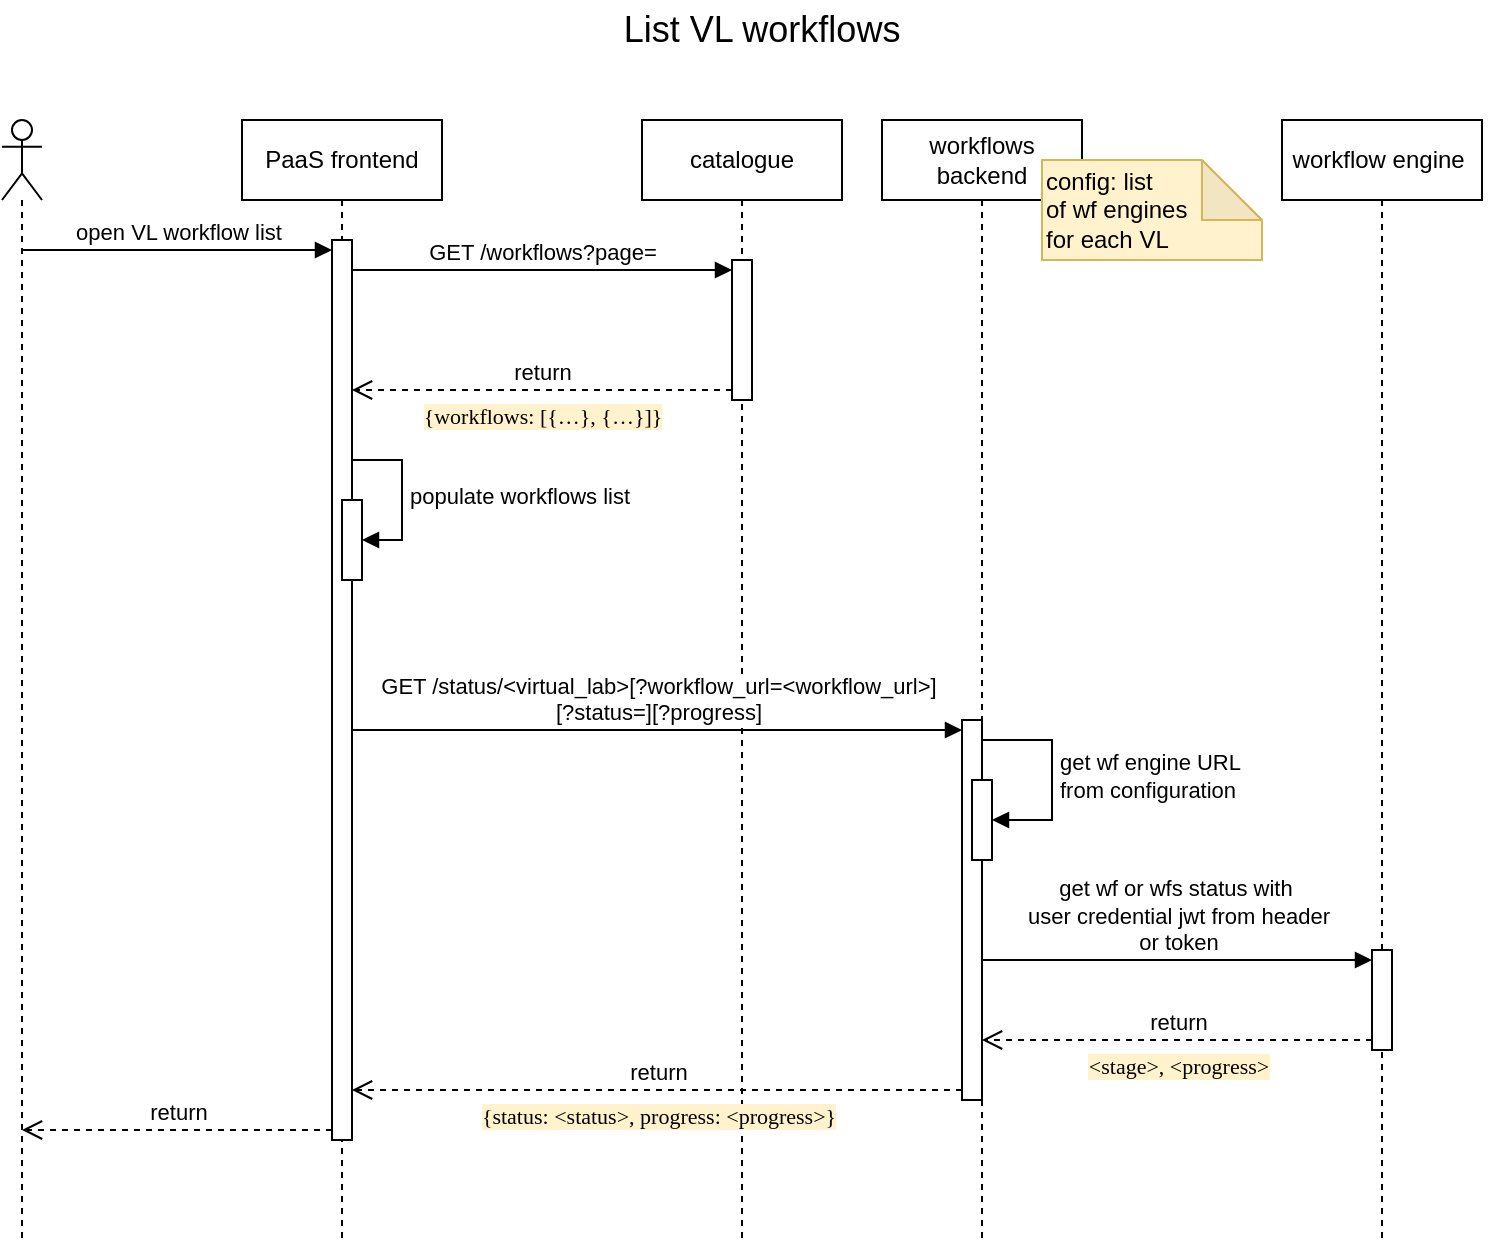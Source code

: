 <mxfile version="24.7.5">
  <diagram name="Page-1" id="vs_xRYN3PJedcXhgR3uC">
    <mxGraphModel dx="1185" dy="698" grid="1" gridSize="10" guides="1" tooltips="1" connect="1" arrows="1" fold="1" page="1" pageScale="1" pageWidth="827" pageHeight="1169" background="none" math="0" shadow="0">
      <root>
        <mxCell id="8ObBogy_hKi-1fXvcZVX-0" />
        <mxCell id="8ObBogy_hKi-1fXvcZVX-1" parent="8ObBogy_hKi-1fXvcZVX-0" />
        <mxCell id="8ObBogy_hKi-1fXvcZVX-2" value="" style="shape=umlLifeline;perimeter=lifelinePerimeter;whiteSpace=wrap;html=1;container=1;dropTarget=0;collapsible=0;recursiveResize=0;outlineConnect=0;portConstraint=eastwest;newEdgeStyle={&quot;curved&quot;:0,&quot;rounded&quot;:0};participant=umlActor;" parent="8ObBogy_hKi-1fXvcZVX-1" vertex="1">
          <mxGeometry x="30" y="80" width="20" height="560" as="geometry" />
        </mxCell>
        <mxCell id="8ObBogy_hKi-1fXvcZVX-3" value="PaaS frontend" style="shape=umlLifeline;perimeter=lifelinePerimeter;whiteSpace=wrap;html=1;container=1;dropTarget=0;collapsible=0;recursiveResize=0;outlineConnect=0;portConstraint=eastwest;newEdgeStyle={&quot;curved&quot;:0,&quot;rounded&quot;:0};fontStyle=0" parent="8ObBogy_hKi-1fXvcZVX-1" vertex="1">
          <mxGeometry x="150" y="80" width="100" height="560" as="geometry" />
        </mxCell>
        <mxCell id="8ObBogy_hKi-1fXvcZVX-4" value="" style="html=1;points=[[0,0,0,0,5],[0,1,0,0,-5],[1,0,0,0,5],[1,1,0,0,-5]];perimeter=orthogonalPerimeter;outlineConnect=0;targetShapes=umlLifeline;portConstraint=eastwest;newEdgeStyle={&quot;curved&quot;:0,&quot;rounded&quot;:0};" parent="8ObBogy_hKi-1fXvcZVX-3" vertex="1">
          <mxGeometry x="45" y="60" width="10" height="450" as="geometry" />
        </mxCell>
        <mxCell id="8ObBogy_hKi-1fXvcZVX-5" value="" style="html=1;points=[[0,0,0,0,5],[0,1,0,0,-5],[1,0,0,0,5],[1,1,0,0,-5]];perimeter=orthogonalPerimeter;outlineConnect=0;targetShapes=umlLifeline;portConstraint=eastwest;newEdgeStyle={&quot;curved&quot;:0,&quot;rounded&quot;:0};" parent="8ObBogy_hKi-1fXvcZVX-3" vertex="1">
          <mxGeometry x="50" y="190" width="10" height="40" as="geometry" />
        </mxCell>
        <mxCell id="8ObBogy_hKi-1fXvcZVX-6" value="populate workflows list" style="html=1;align=left;spacingLeft=2;endArrow=block;rounded=0;edgeStyle=orthogonalEdgeStyle;curved=0;rounded=0;" parent="8ObBogy_hKi-1fXvcZVX-3" edge="1">
          <mxGeometry relative="1" as="geometry">
            <mxPoint x="55" y="170.0" as="sourcePoint" />
            <Array as="points">
              <mxPoint x="80" y="170" />
              <mxPoint x="80" y="210" />
            </Array>
            <mxPoint x="60" y="210.0" as="targetPoint" />
          </mxGeometry>
        </mxCell>
        <mxCell id="8ObBogy_hKi-1fXvcZVX-12" value="catalogue" style="shape=umlLifeline;perimeter=lifelinePerimeter;whiteSpace=wrap;html=1;container=1;dropTarget=0;collapsible=0;recursiveResize=0;outlineConnect=0;portConstraint=eastwest;newEdgeStyle={&quot;curved&quot;:0,&quot;rounded&quot;:0};" parent="8ObBogy_hKi-1fXvcZVX-1" vertex="1">
          <mxGeometry x="350" y="80" width="100" height="560" as="geometry" />
        </mxCell>
        <mxCell id="8ObBogy_hKi-1fXvcZVX-13" value="" style="html=1;points=[[0,0,0,0,5],[0,1,0,0,-5],[1,0,0,0,5],[1,1,0,0,-5]];perimeter=orthogonalPerimeter;outlineConnect=0;targetShapes=umlLifeline;portConstraint=eastwest;newEdgeStyle={&quot;curved&quot;:0,&quot;rounded&quot;:0};" parent="8ObBogy_hKi-1fXvcZVX-12" vertex="1">
          <mxGeometry x="45" y="70" width="10" height="70" as="geometry" />
        </mxCell>
        <mxCell id="8ObBogy_hKi-1fXvcZVX-15" value="workflows backend" style="shape=umlLifeline;perimeter=lifelinePerimeter;whiteSpace=wrap;html=1;container=1;dropTarget=0;collapsible=0;recursiveResize=0;outlineConnect=0;portConstraint=eastwest;newEdgeStyle={&quot;curved&quot;:0,&quot;rounded&quot;:0};" parent="8ObBogy_hKi-1fXvcZVX-1" vertex="1">
          <mxGeometry x="470" y="80" width="100" height="560" as="geometry" />
        </mxCell>
        <mxCell id="8ObBogy_hKi-1fXvcZVX-16" value="" style="html=1;points=[[0,0,0,0,5],[0,1,0,0,-5],[1,0,0,0,5],[1,1,0,0,-5]];perimeter=orthogonalPerimeter;outlineConnect=0;targetShapes=umlLifeline;portConstraint=eastwest;newEdgeStyle={&quot;curved&quot;:0,&quot;rounded&quot;:0};" parent="8ObBogy_hKi-1fXvcZVX-15" vertex="1">
          <mxGeometry x="40" y="300" width="10" height="190" as="geometry" />
        </mxCell>
        <mxCell id="8ObBogy_hKi-1fXvcZVX-17" value="" style="html=1;points=[[0,0,0,0,5],[0,1,0,0,-5],[1,0,0,0,5],[1,1,0,0,-5]];perimeter=orthogonalPerimeter;outlineConnect=0;targetShapes=umlLifeline;portConstraint=eastwest;newEdgeStyle={&quot;curved&quot;:0,&quot;rounded&quot;:0};" parent="8ObBogy_hKi-1fXvcZVX-15" vertex="1">
          <mxGeometry x="45" y="330" width="10" height="40" as="geometry" />
        </mxCell>
        <mxCell id="8ObBogy_hKi-1fXvcZVX-18" value="get wf engine URL&lt;div&gt;from configuration&lt;/div&gt;" style="html=1;align=left;spacingLeft=2;endArrow=block;rounded=0;edgeStyle=orthogonalEdgeStyle;curved=0;rounded=0;" parent="8ObBogy_hKi-1fXvcZVX-15" source="8ObBogy_hKi-1fXvcZVX-16" target="8ObBogy_hKi-1fXvcZVX-17" edge="1">
          <mxGeometry relative="1" as="geometry">
            <mxPoint x="55" y="460" as="sourcePoint" />
            <Array as="points">
              <mxPoint x="85" y="310" />
              <mxPoint x="85" y="350" />
            </Array>
          </mxGeometry>
        </mxCell>
        <mxCell id="8ObBogy_hKi-1fXvcZVX-21" value="workflow engine&amp;nbsp;" style="shape=umlLifeline;perimeter=lifelinePerimeter;whiteSpace=wrap;html=1;container=1;dropTarget=0;collapsible=0;recursiveResize=0;outlineConnect=0;portConstraint=eastwest;newEdgeStyle={&quot;curved&quot;:0,&quot;rounded&quot;:0};rotation=0;" parent="8ObBogy_hKi-1fXvcZVX-1" vertex="1">
          <mxGeometry x="670" y="80" width="100" height="560" as="geometry" />
        </mxCell>
        <mxCell id="8ObBogy_hKi-1fXvcZVX-22" value="" style="html=1;points=[[0,0,0,0,5],[0,1,0,0,-5],[1,0,0,0,5],[1,1,0,0,-5]];perimeter=orthogonalPerimeter;outlineConnect=0;targetShapes=umlLifeline;portConstraint=eastwest;newEdgeStyle={&quot;curved&quot;:0,&quot;rounded&quot;:0};" parent="8ObBogy_hKi-1fXvcZVX-21" vertex="1">
          <mxGeometry x="45" y="415" width="10" height="50" as="geometry" />
        </mxCell>
        <mxCell id="8ObBogy_hKi-1fXvcZVX-23" value="open VL workflow list" style="html=1;verticalAlign=bottom;endArrow=block;curved=0;rounded=0;entryX=0;entryY=0;entryDx=0;entryDy=5;" parent="8ObBogy_hKi-1fXvcZVX-1" source="8ObBogy_hKi-1fXvcZVX-2" target="8ObBogy_hKi-1fXvcZVX-4" edge="1">
          <mxGeometry relative="1" as="geometry">
            <mxPoint x="110" y="175" as="sourcePoint" />
          </mxGeometry>
        </mxCell>
        <mxCell id="8ObBogy_hKi-1fXvcZVX-24" value="return" style="html=1;verticalAlign=bottom;endArrow=open;dashed=1;endSize=8;curved=0;rounded=0;exitX=0;exitY=1;exitDx=0;exitDy=-5;" parent="8ObBogy_hKi-1fXvcZVX-1" source="8ObBogy_hKi-1fXvcZVX-4" target="8ObBogy_hKi-1fXvcZVX-2" edge="1">
          <mxGeometry relative="1" as="geometry">
            <mxPoint x="110" y="245" as="targetPoint" />
          </mxGeometry>
        </mxCell>
        <mxCell id="8ObBogy_hKi-1fXvcZVX-25" value="GET /workflows?page=" style="html=1;verticalAlign=bottom;endArrow=block;curved=0;rounded=0;entryX=0;entryY=0;entryDx=0;entryDy=5;" parent="8ObBogy_hKi-1fXvcZVX-1" source="8ObBogy_hKi-1fXvcZVX-4" target="8ObBogy_hKi-1fXvcZVX-13" edge="1">
          <mxGeometry relative="1" as="geometry">
            <mxPoint x="240" y="195" as="sourcePoint" />
          </mxGeometry>
        </mxCell>
        <mxCell id="8ObBogy_hKi-1fXvcZVX-26" value="return" style="html=1;verticalAlign=bottom;endArrow=open;dashed=1;endSize=8;curved=0;rounded=0;exitX=0;exitY=1;exitDx=0;exitDy=-5;" parent="8ObBogy_hKi-1fXvcZVX-1" source="8ObBogy_hKi-1fXvcZVX-13" target="8ObBogy_hKi-1fXvcZVX-4" edge="1">
          <mxGeometry relative="1" as="geometry">
            <mxPoint x="250" y="265" as="targetPoint" />
          </mxGeometry>
        </mxCell>
        <mxCell id="8ObBogy_hKi-1fXvcZVX-27" value="&lt;span style=&quot;text-align: left;&quot;&gt;{workflows: [{…}, {…}]}&lt;/span&gt;" style="edgeLabel;html=1;align=center;verticalAlign=top;resizable=0;points=[];rotation=0;labelBackgroundColor=#FFF2CC;fontFamily=Lucida Console;" parent="8ObBogy_hKi-1fXvcZVX-26" vertex="1" connectable="0">
          <mxGeometry relative="1" as="geometry">
            <mxPoint as="offset" />
          </mxGeometry>
        </mxCell>
        <mxCell id="8ObBogy_hKi-1fXvcZVX-28" value="config:&amp;nbsp;&lt;span style=&quot;background-color: initial;&quot;&gt;list&lt;/span&gt;&lt;div&gt;&lt;span style=&quot;background-color: initial;&quot;&gt;of wf engines&lt;/span&gt;&lt;/div&gt;&lt;div&gt;&lt;span style=&quot;background-color: initial;&quot;&gt;for each VL&lt;/span&gt;&lt;/div&gt;" style="shape=note;whiteSpace=wrap;html=1;backgroundOutline=1;darkOpacity=0.05;align=left;fillColor=#fff2cc;strokeColor=#d6b656;" parent="8ObBogy_hKi-1fXvcZVX-1" vertex="1">
          <mxGeometry x="550" y="100" width="110" height="50" as="geometry" />
        </mxCell>
        <mxCell id="8ObBogy_hKi-1fXvcZVX-29" value="GET /status/&amp;lt;virtual_lab&amp;gt;[?workflow_url=&amp;lt;workflow_url&amp;gt;]&lt;div&gt;[?status=][?progress]&lt;/div&gt;" style="html=1;verticalAlign=bottom;endArrow=block;curved=0;rounded=0;entryX=0;entryY=0;entryDx=0;entryDy=5;align=center;startFill=1;anchorPointDirection=1;" parent="8ObBogy_hKi-1fXvcZVX-1" source="8ObBogy_hKi-1fXvcZVX-4" target="8ObBogy_hKi-1fXvcZVX-16" edge="1">
          <mxGeometry relative="1" as="geometry">
            <mxPoint x="205" y="385.0" as="sourcePoint" />
          </mxGeometry>
        </mxCell>
        <mxCell id="8ObBogy_hKi-1fXvcZVX-31" value="return" style="html=1;verticalAlign=bottom;endArrow=open;dashed=1;endSize=8;curved=0;rounded=0;exitX=0;exitY=1;exitDx=0;exitDy=-5;" parent="8ObBogy_hKi-1fXvcZVX-1" source="8ObBogy_hKi-1fXvcZVX-16" target="8ObBogy_hKi-1fXvcZVX-4" edge="1">
          <mxGeometry relative="1" as="geometry">
            <mxPoint x="205" y="565.0" as="targetPoint" />
          </mxGeometry>
        </mxCell>
        <mxCell id="8ObBogy_hKi-1fXvcZVX-32" value="{status: &amp;lt;status&amp;gt;, progress: &amp;lt;progress&amp;gt;}" style="edgeLabel;html=1;align=center;verticalAlign=top;resizable=0;points=[];rotation=0;labelBackgroundColor=#FFF2CC;fontFamily=Lucida Console;" parent="8ObBogy_hKi-1fXvcZVX-31" vertex="1" connectable="0">
          <mxGeometry relative="1" as="geometry">
            <mxPoint as="offset" />
          </mxGeometry>
        </mxCell>
        <mxCell id="8ObBogy_hKi-1fXvcZVX-33" value="get wf or wfs status with&amp;nbsp;&lt;div&gt;user credential jwt from header&lt;div&gt;or token&lt;/div&gt;&lt;/div&gt;" style="html=1;verticalAlign=bottom;endArrow=block;curved=0;rounded=0;entryX=0;entryY=0;entryDx=0;entryDy=5;" parent="8ObBogy_hKi-1fXvcZVX-1" source="8ObBogy_hKi-1fXvcZVX-16" target="8ObBogy_hKi-1fXvcZVX-22" edge="1">
          <mxGeometry relative="1" as="geometry">
            <mxPoint x="770" y="645" as="sourcePoint" />
          </mxGeometry>
        </mxCell>
        <mxCell id="8ObBogy_hKi-1fXvcZVX-35" value="return" style="html=1;verticalAlign=bottom;endArrow=open;dashed=1;endSize=8;curved=0;rounded=0;exitX=0;exitY=1;exitDx=0;exitDy=-5;" parent="8ObBogy_hKi-1fXvcZVX-1" source="8ObBogy_hKi-1fXvcZVX-22" target="8ObBogy_hKi-1fXvcZVX-16" edge="1">
          <mxGeometry relative="1" as="geometry">
            <mxPoint x="770" y="715" as="targetPoint" />
          </mxGeometry>
        </mxCell>
        <mxCell id="8ObBogy_hKi-1fXvcZVX-36" value="&amp;lt;stage&amp;gt;, &amp;lt;progress&amp;gt;" style="edgeLabel;html=1;align=center;verticalAlign=top;resizable=0;points=[];rotation=0;labelBorderColor=none;labelBackgroundColor=#FFF2CC;fontFamily=Lucida Console;" parent="8ObBogy_hKi-1fXvcZVX-35" vertex="1" connectable="0">
          <mxGeometry relative="1" as="geometry">
            <mxPoint as="offset" />
          </mxGeometry>
        </mxCell>
        <mxCell id="8ObBogy_hKi-1fXvcZVX-41" value="List VL workflows" style="text;strokeColor=none;align=center;fillColor=none;html=1;verticalAlign=middle;whiteSpace=wrap;rounded=0;fontSize=18;" parent="8ObBogy_hKi-1fXvcZVX-1" vertex="1">
          <mxGeometry x="40" y="20" width="740" height="30" as="geometry" />
        </mxCell>
      </root>
    </mxGraphModel>
  </diagram>
</mxfile>
